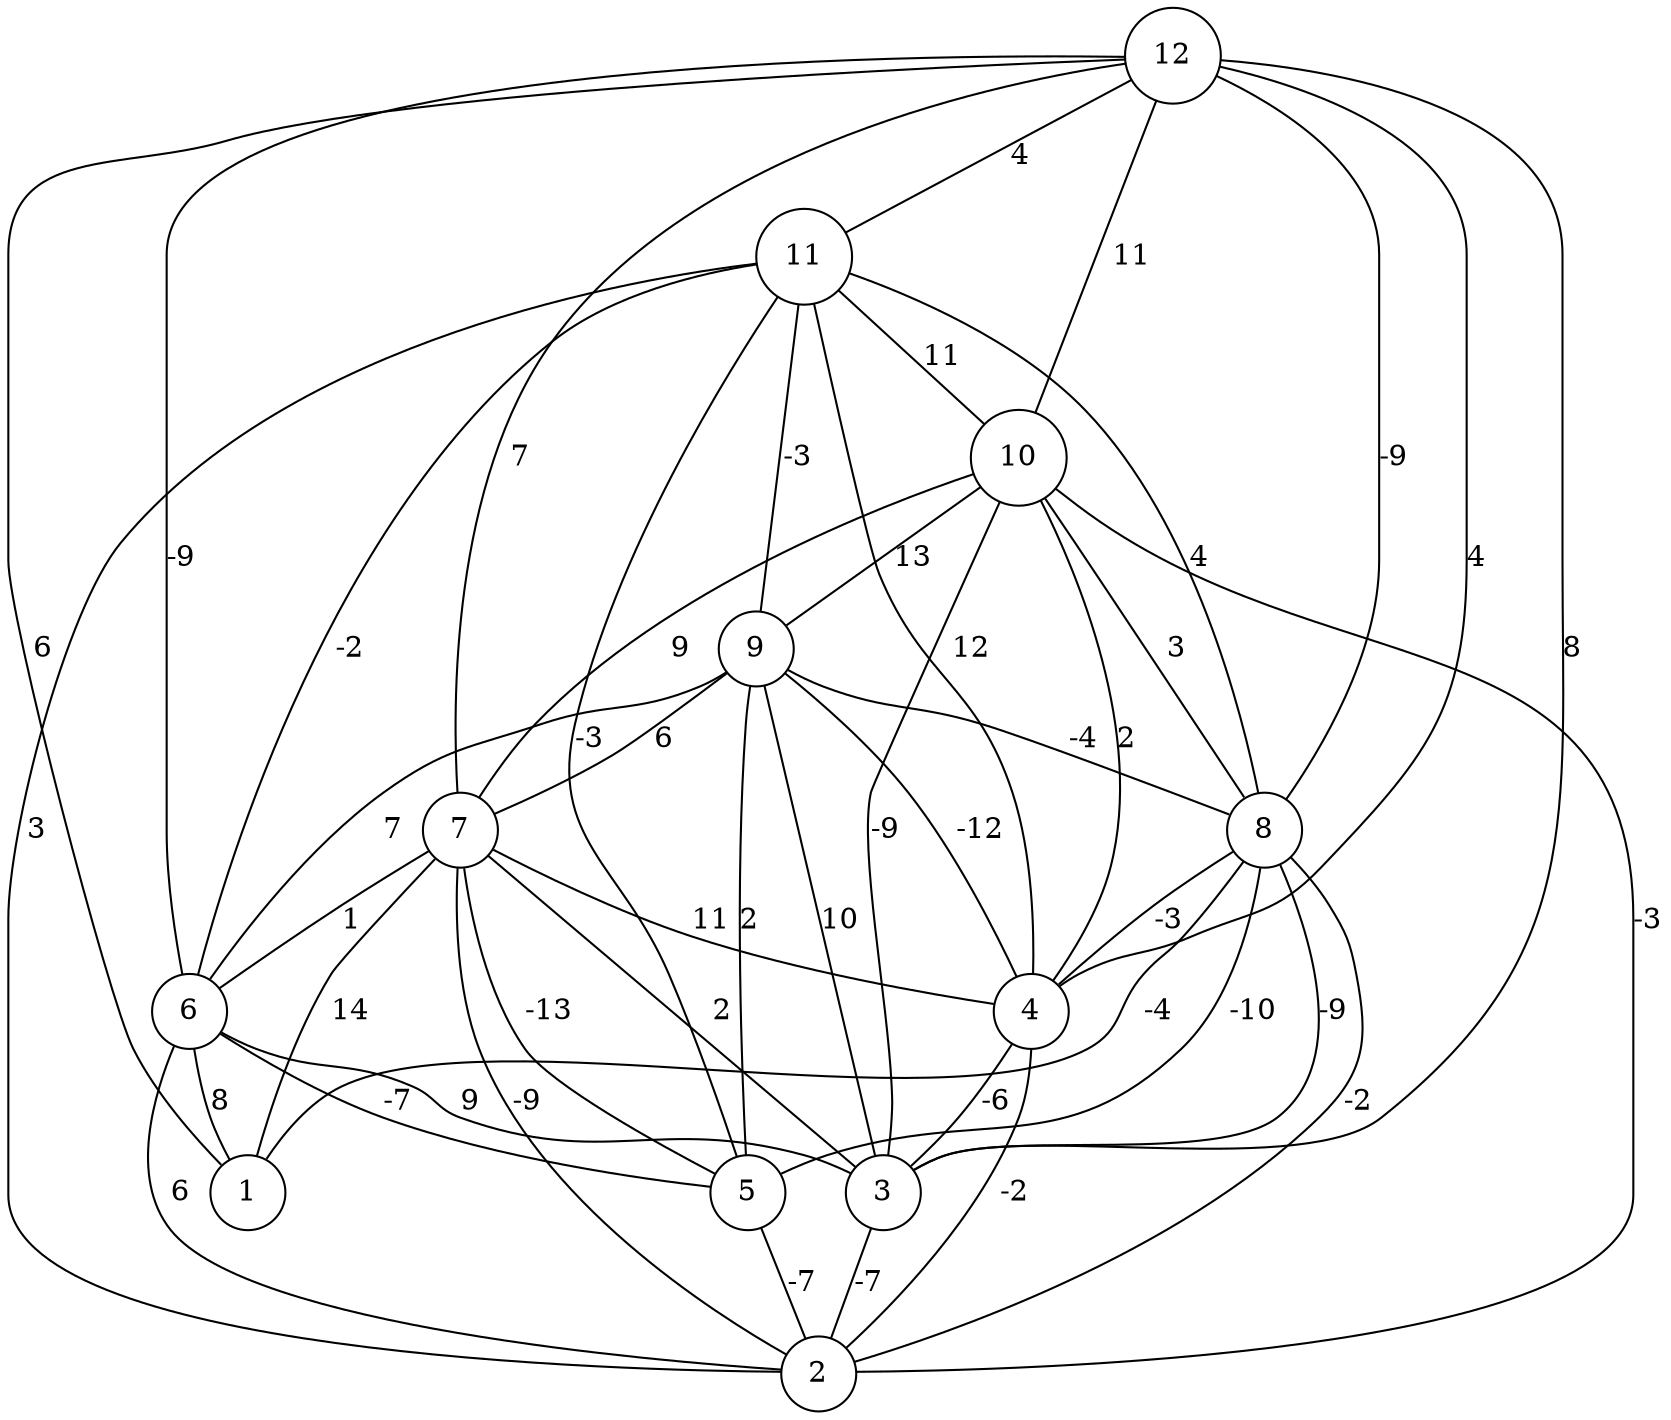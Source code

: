 graph { 
	 fontname="Helvetica,Arial,sans-serif" 
	 node [shape = circle]; 
	 12 -- 1 [label = "6"];
	 12 -- 3 [label = "8"];
	 12 -- 4 [label = "4"];
	 12 -- 6 [label = "-9"];
	 12 -- 7 [label = "7"];
	 12 -- 8 [label = "-9"];
	 12 -- 10 [label = "11"];
	 12 -- 11 [label = "4"];
	 11 -- 2 [label = "3"];
	 11 -- 4 [label = "12"];
	 11 -- 5 [label = "-3"];
	 11 -- 6 [label = "-2"];
	 11 -- 8 [label = "4"];
	 11 -- 9 [label = "-3"];
	 11 -- 10 [label = "11"];
	 10 -- 2 [label = "-3"];
	 10 -- 3 [label = "-9"];
	 10 -- 4 [label = "2"];
	 10 -- 7 [label = "9"];
	 10 -- 8 [label = "3"];
	 10 -- 9 [label = "13"];
	 9 -- 3 [label = "10"];
	 9 -- 4 [label = "-12"];
	 9 -- 5 [label = "2"];
	 9 -- 6 [label = "7"];
	 9 -- 7 [label = "6"];
	 9 -- 8 [label = "-4"];
	 8 -- 1 [label = "-4"];
	 8 -- 2 [label = "-2"];
	 8 -- 3 [label = "-9"];
	 8 -- 4 [label = "-3"];
	 8 -- 5 [label = "-10"];
	 7 -- 1 [label = "14"];
	 7 -- 2 [label = "-9"];
	 7 -- 3 [label = "2"];
	 7 -- 4 [label = "11"];
	 7 -- 5 [label = "-13"];
	 7 -- 6 [label = "1"];
	 6 -- 1 [label = "8"];
	 6 -- 2 [label = "6"];
	 6 -- 3 [label = "9"];
	 6 -- 5 [label = "-7"];
	 5 -- 2 [label = "-7"];
	 4 -- 2 [label = "-2"];
	 4 -- 3 [label = "-6"];
	 3 -- 2 [label = "-7"];
	 1;
	 2;
	 3;
	 4;
	 5;
	 6;
	 7;
	 8;
	 9;
	 10;
	 11;
	 12;
}
